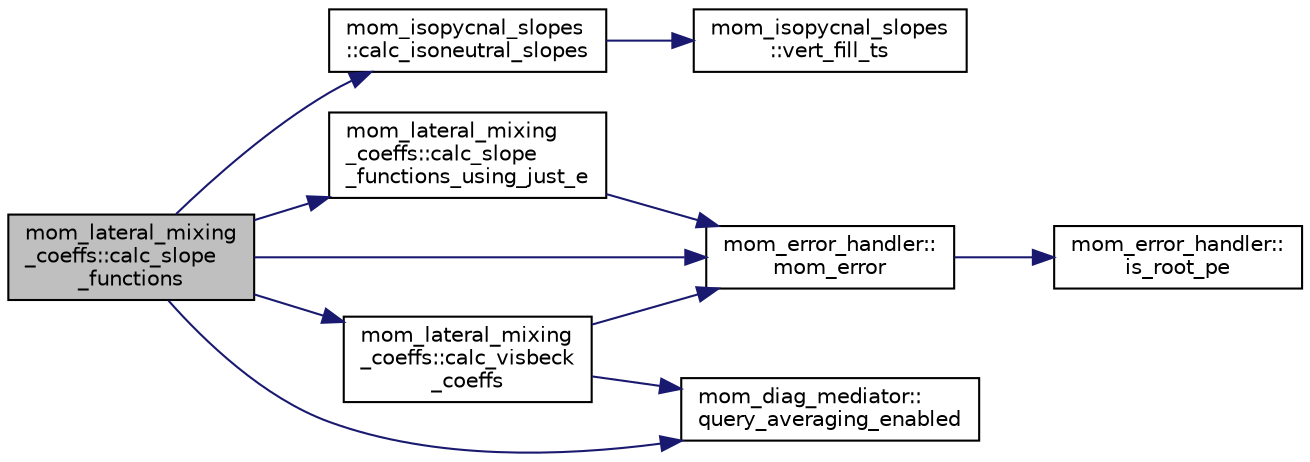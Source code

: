digraph "mom_lateral_mixing_coeffs::calc_slope_functions"
{
 // INTERACTIVE_SVG=YES
 // LATEX_PDF_SIZE
  edge [fontname="Helvetica",fontsize="10",labelfontname="Helvetica",labelfontsize="10"];
  node [fontname="Helvetica",fontsize="10",shape=record];
  rankdir="LR";
  Node1 [label="mom_lateral_mixing\l_coeffs::calc_slope\l_functions",height=0.2,width=0.4,color="black", fillcolor="grey75", style="filled", fontcolor="black",tooltip="Calculates and stores functions of isopycnal slopes, e.g. Sx, Sy, S*N, mostly used in the Visbeck et ..."];
  Node1 -> Node2 [color="midnightblue",fontsize="10",style="solid",fontname="Helvetica"];
  Node2 [label="mom_isopycnal_slopes\l::calc_isoneutral_slopes",height=0.2,width=0.4,color="black", fillcolor="white", style="filled",URL="$namespacemom__isopycnal__slopes.html#a08dfdd6e2381a4865d94fb4a91f1d878",tooltip="Calculate isopycnal slopes, and optionally return N2 used in calculation."];
  Node2 -> Node3 [color="midnightblue",fontsize="10",style="solid",fontname="Helvetica"];
  Node3 [label="mom_isopycnal_slopes\l::vert_fill_ts",height=0.2,width=0.4,color="black", fillcolor="white", style="filled",URL="$namespacemom__isopycnal__slopes.html#a34691482caaff356da3c5182657dba0d",tooltip="Returns tracer arrays (nominally T and S) with massless layers filled with sensible values,..."];
  Node1 -> Node4 [color="midnightblue",fontsize="10",style="solid",fontname="Helvetica"];
  Node4 [label="mom_lateral_mixing\l_coeffs::calc_slope\l_functions_using_just_e",height=0.2,width=0.4,color="black", fillcolor="white", style="filled",URL="$namespacemom__lateral__mixing__coeffs.html#a3f7e0a64d372dd88b62fdb13be319c39",tooltip="The original calc_slope_function() that calculated slopes using interface positions only,..."];
  Node4 -> Node5 [color="midnightblue",fontsize="10",style="solid",fontname="Helvetica"];
  Node5 [label="mom_error_handler::\lmom_error",height=0.2,width=0.4,color="black", fillcolor="white", style="filled",URL="$namespacemom__error__handler.html#a460cfb79a06c29fc249952c2a3710d67",tooltip="This provides a convenient interface for writing an mpp_error message with run-time filter based on a..."];
  Node5 -> Node6 [color="midnightblue",fontsize="10",style="solid",fontname="Helvetica"];
  Node6 [label="mom_error_handler::\lis_root_pe",height=0.2,width=0.4,color="black", fillcolor="white", style="filled",URL="$namespacemom__error__handler.html#ad5f00a53059c72fe2332d1436c80ca71",tooltip="This returns .true. if the current PE is the root PE."];
  Node1 -> Node7 [color="midnightblue",fontsize="10",style="solid",fontname="Helvetica"];
  Node7 [label="mom_lateral_mixing\l_coeffs::calc_visbeck\l_coeffs",height=0.2,width=0.4,color="black", fillcolor="white", style="filled",URL="$namespacemom__lateral__mixing__coeffs.html#ad2745021399a967976092a9ae4702d9b",tooltip="Calculates factors used when setting diffusivity coefficients similar to Visbeck et al."];
  Node7 -> Node5 [color="midnightblue",fontsize="10",style="solid",fontname="Helvetica"];
  Node7 -> Node8 [color="midnightblue",fontsize="10",style="solid",fontname="Helvetica"];
  Node8 [label="mom_diag_mediator::\lquery_averaging_enabled",height=0.2,width=0.4,color="black", fillcolor="white", style="filled",URL="$namespacemom__diag__mediator.html#a0be5d1cbc6c6f8f63950ce7d9bc6455a",tooltip="Call this subroutine to determine whether the averaging is currently enabled. .true...."];
  Node1 -> Node5 [color="midnightblue",fontsize="10",style="solid",fontname="Helvetica"];
  Node1 -> Node8 [color="midnightblue",fontsize="10",style="solid",fontname="Helvetica"];
}
